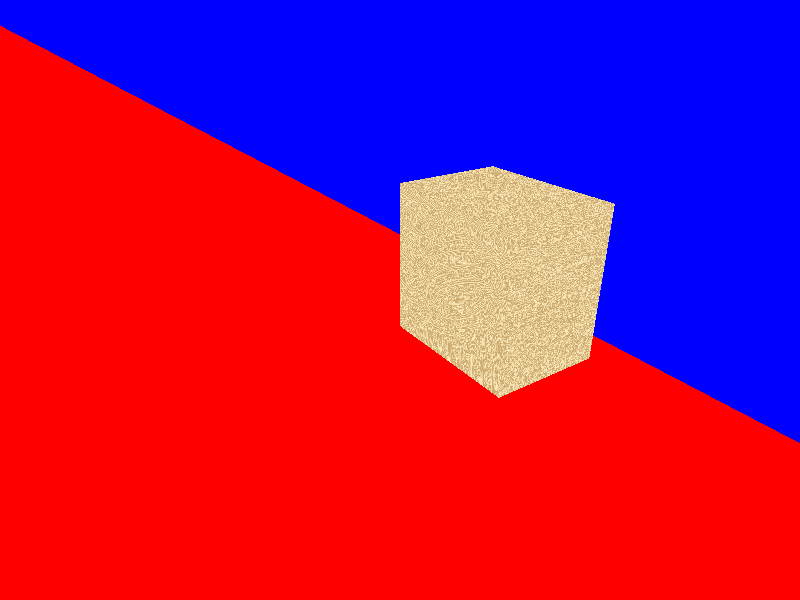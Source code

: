 #include "colors.inc"
#include "woods.inc"
/*------------------------------------------------------------------------*/
camera {
    //location <0, 50, 0> //Cenital centrada
    //location <0, 40, -20> //Frontal picada 40
    location <30, 20, -20> //Frontal picada 20
    //location <0, 10, -50> //Frontal picada 10
    //location <0, 5, -30> //Frontal picada 5
    //location <0, 3, -20> //Frontal picada 3
    //location <0, 0, -20> //Frontal normal
    
    look_at <0, 2, 0>
}
/*------------------------------------------------------------------------*/
light_source {
    <0, 2, -10>
    color rgb <1, 1, 1>
}  
light_source {
    <0, 20, 0>
    color rgb <1, 1, 1>
  }
/*------------------------------------------------------------------------*/      
//Mesa (suelo)
plane{
    <0,1,0>,0 //Vector normal, distancia
    texture{
        pigment{color Red}
    }
} 
//Fondo
plane{
    <0,0,-1>,-10
    pigment{color Blue}
}  

/*
------------------------------------------Rotando una forma    
*/

#declare CajaMadera = object {
    difference{
        box {
            <0,0,0>
            <10,10,10>
            texture {
                T_Wood9
            }
        }
        union{
            box{
                <-1,-1,7.5>
                <11,11,11>
            }
            union{
                sphere{
                    <5,5.2,3.75>
                    5
                    texture {
                        T_Wood9
                    }
                }
                cylinder{
                    <5,6,3.75>
                    <5,11,3.75>
                    2
                    texture {
                        T_Wood9
                    }
                }
            }
        }
    }
}
object{CajaMadera}